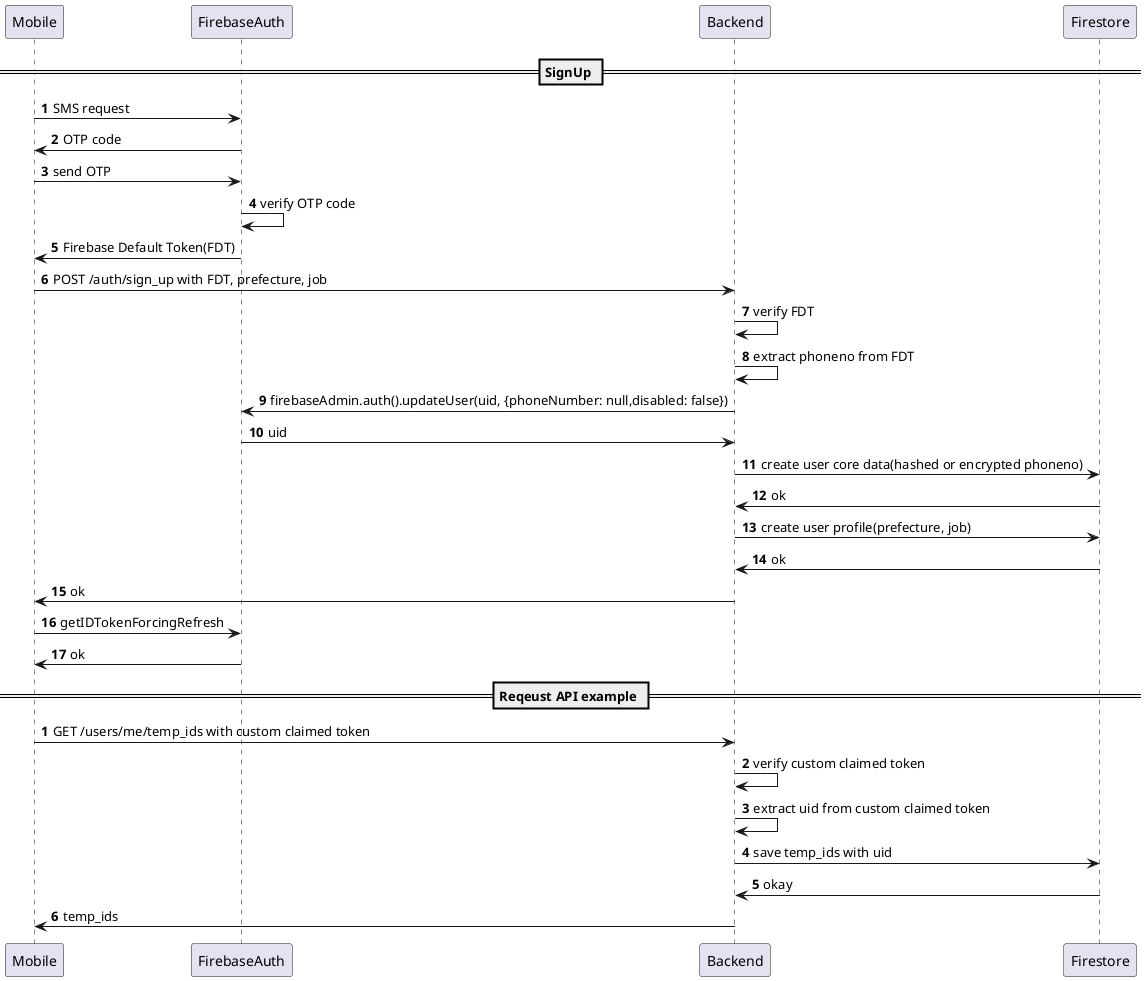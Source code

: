 @startuml

== SignUp ==

autonumber 1

Mobile  -> FirebaseAuth: SMS request
FirebaseAuth -> Mobile: OTP code
Mobile  -> FirebaseAuth: send OTP
FirebaseAuth -> FirebaseAuth: verify OTP code
FirebaseAuth -> Mobile: Firebase Default Token(FDT)
Mobile -> Backend: POST /auth/sign_up with FDT, prefecture, job
Backend -> Backend: verify FDT
Backend -> Backend: extract phoneno from FDT
Backend ->  FirebaseAuth: firebaseAdmin.auth().updateUser(uid, {phoneNumber: null,disabled: false})
FirebaseAuth -> Backend: uid
Backend -> Firestore: create user core data(hashed or encrypted phoneno)
Firestore -> Backend: ok
Backend -> Firestore: create user profile(prefecture, job)
Firestore -> Backend: ok
Backend -> Mobile: ok
Mobile -> FirebaseAuth: getIDTokenForcingRefresh
FirebaseAuth -> Mobile: ok

== Reqeust API example ==

autonumber 1
Mobile -> Backend: GET /users/me/temp_ids with custom claimed token
Backend -> Backend: verify custom claimed token
Backend -> Backend: extract uid from custom claimed token
Backend -> Firestore: save temp_ids with uid
Firestore -> Backend: okay
Backend -> Mobile: temp_ids

@enduml
